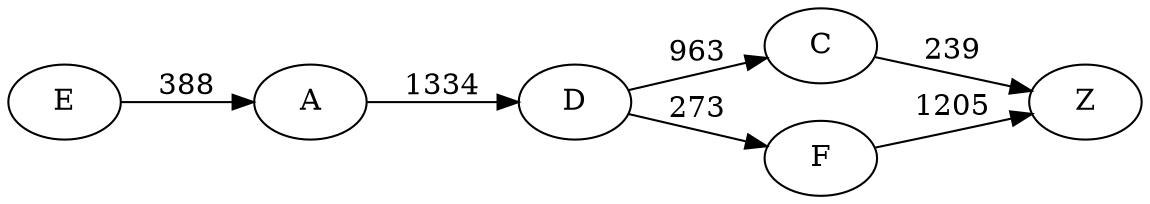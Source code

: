 digraph G {
	rankdir=LR size="8,5"
	E
	A
	E -> A [label=388]
	A
	D
	A -> D [label=1334]
	D
	C
	D -> C [label=963]
	D
	F
	D -> F [label=273]
	C
	Z
	C -> Z [label=239]
	F
	Z
	F -> Z [label=1205]
}
